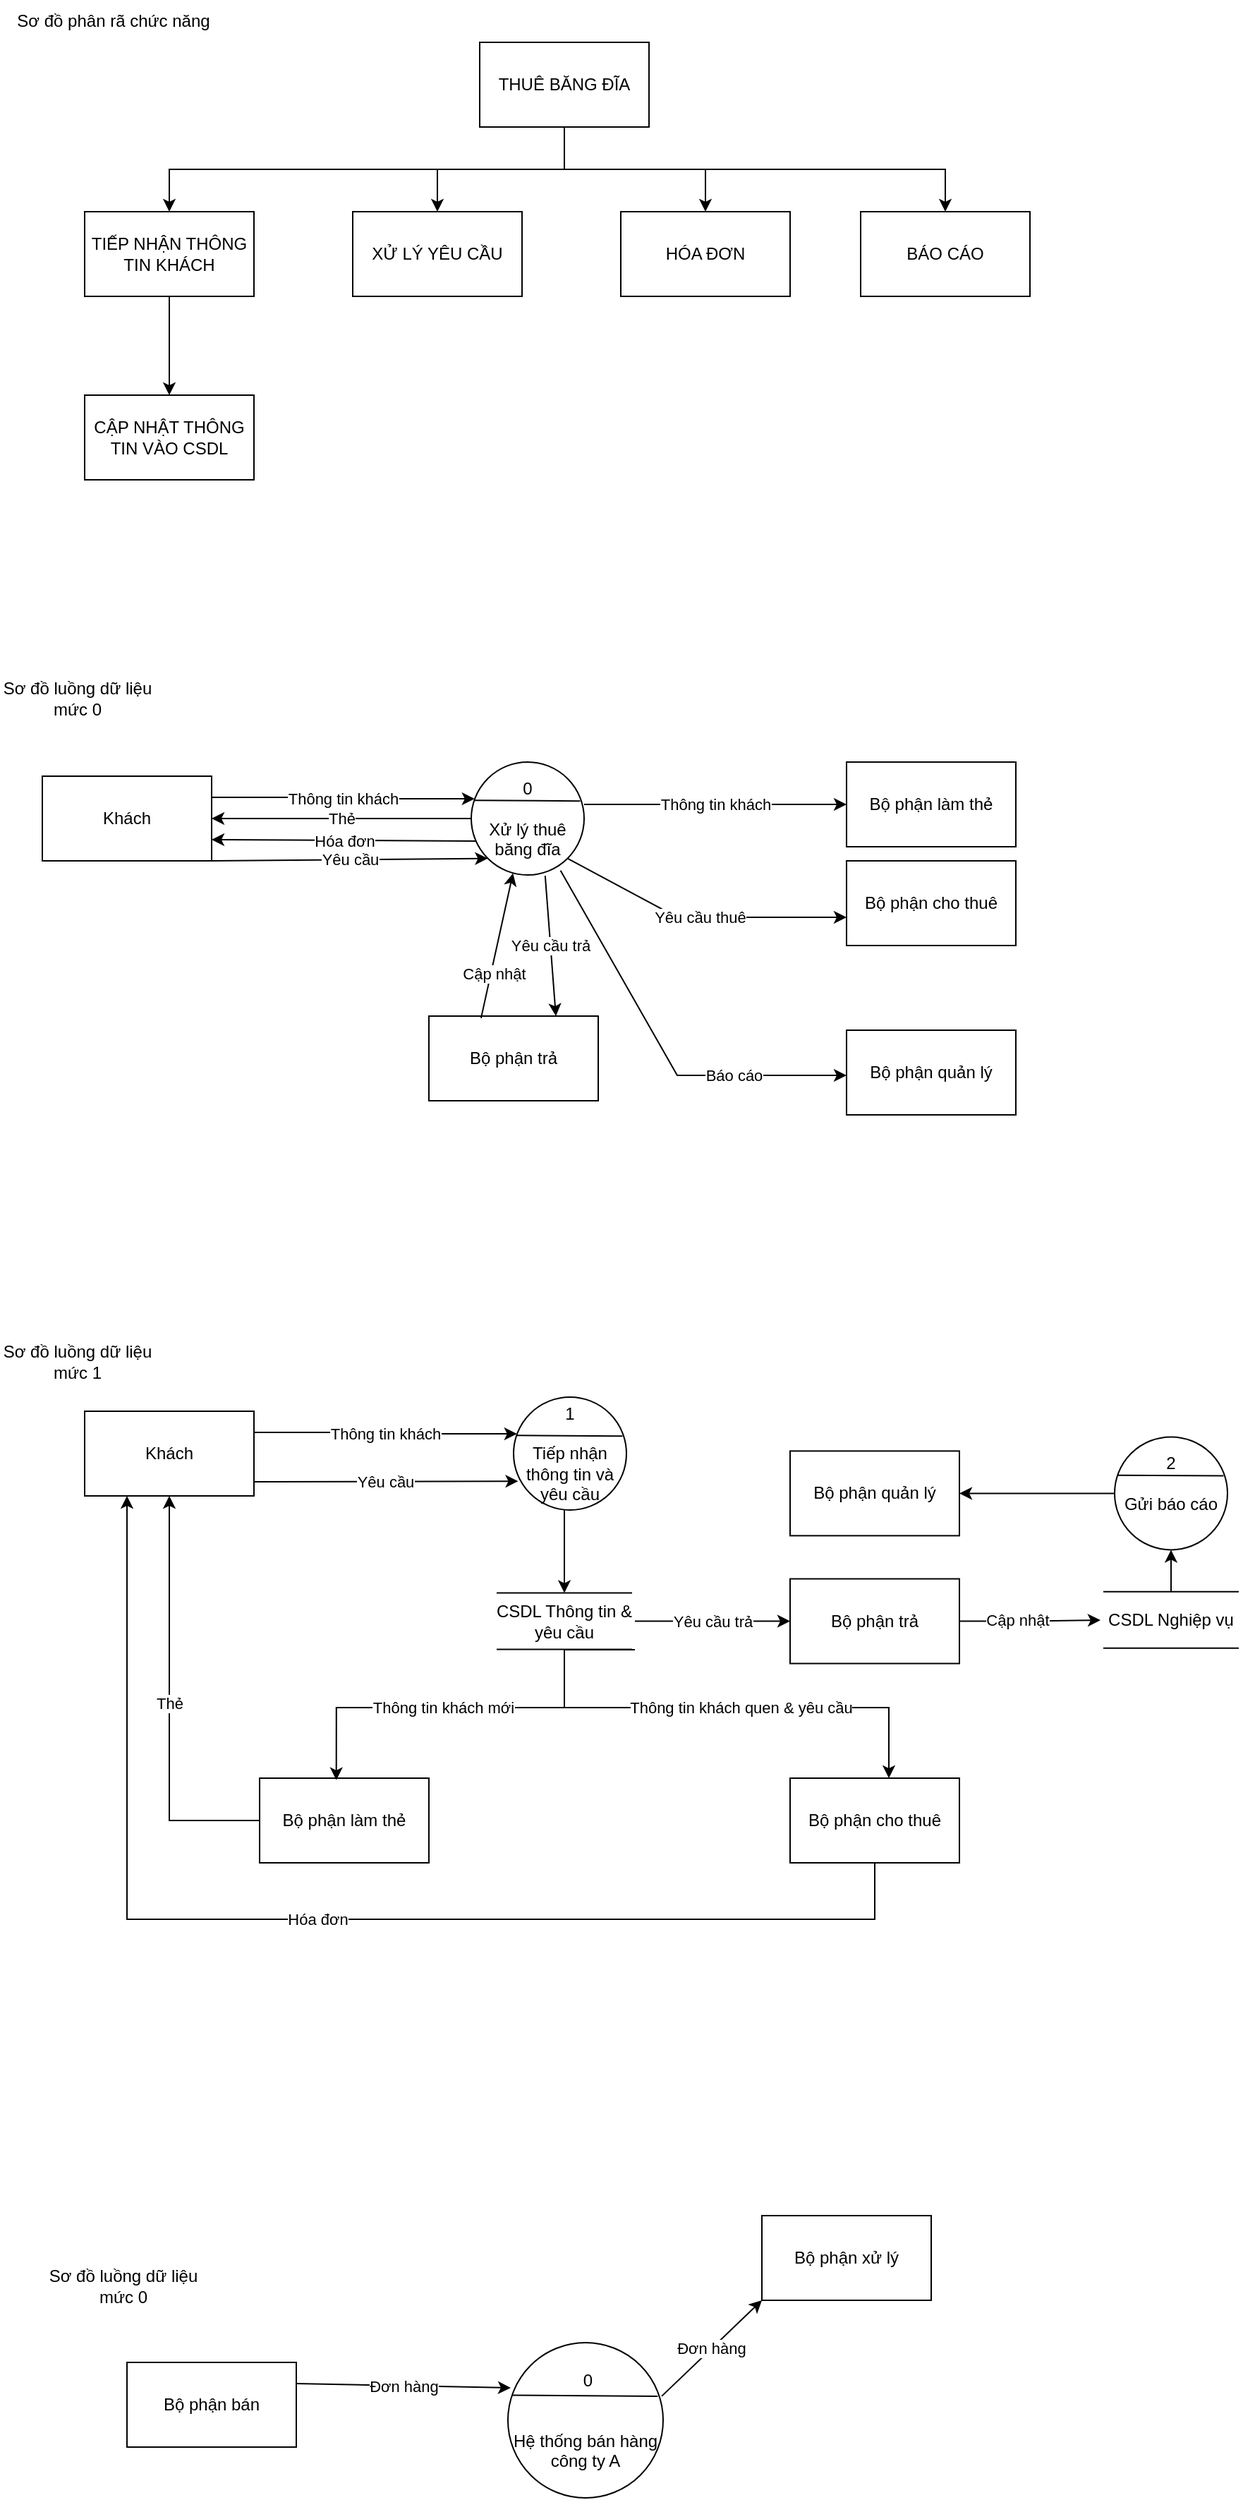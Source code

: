 <mxfile version="21.1.8" type="github">
  <diagram name="Trang-1" id="5px7r3D4sKR2rN02WqdL">
    <mxGraphModel dx="880" dy="444" grid="1" gridSize="10" guides="1" tooltips="1" connect="1" arrows="1" fold="1" page="1" pageScale="1" pageWidth="827" pageHeight="1169" math="0" shadow="0">
      <root>
        <mxCell id="0" />
        <mxCell id="1" parent="0" />
        <mxCell id="nj3y7SZ-2xfffU_VGILr-15" style="edgeStyle=orthogonalEdgeStyle;rounded=0;orthogonalLoop=1;jettySize=auto;html=1;entryX=0.5;entryY=0;entryDx=0;entryDy=0;" parent="1" source="KOxQfJe9zlFX1MplgHy2-1" target="KOxQfJe9zlFX1MplgHy2-2" edge="1">
          <mxGeometry relative="1" as="geometry">
            <Array as="points">
              <mxPoint x="440" y="170" />
              <mxPoint x="160" y="170" />
            </Array>
          </mxGeometry>
        </mxCell>
        <mxCell id="nj3y7SZ-2xfffU_VGILr-16" style="edgeStyle=orthogonalEdgeStyle;rounded=0;orthogonalLoop=1;jettySize=auto;html=1;entryX=0.5;entryY=0;entryDx=0;entryDy=0;" parent="1" source="KOxQfJe9zlFX1MplgHy2-1" target="KOxQfJe9zlFX1MplgHy2-4" edge="1">
          <mxGeometry relative="1" as="geometry" />
        </mxCell>
        <mxCell id="nj3y7SZ-2xfffU_VGILr-17" style="edgeStyle=orthogonalEdgeStyle;rounded=0;orthogonalLoop=1;jettySize=auto;html=1;entryX=0.5;entryY=0;entryDx=0;entryDy=0;" parent="1" source="KOxQfJe9zlFX1MplgHy2-1" target="KOxQfJe9zlFX1MplgHy2-6" edge="1">
          <mxGeometry relative="1" as="geometry">
            <Array as="points">
              <mxPoint x="440" y="170" />
              <mxPoint x="710" y="170" />
            </Array>
          </mxGeometry>
        </mxCell>
        <mxCell id="nj3y7SZ-2xfffU_VGILr-18" style="edgeStyle=orthogonalEdgeStyle;rounded=0;orthogonalLoop=1;jettySize=auto;html=1;entryX=0.5;entryY=0;entryDx=0;entryDy=0;" parent="1" source="KOxQfJe9zlFX1MplgHy2-1" target="KOxQfJe9zlFX1MplgHy2-5" edge="1">
          <mxGeometry relative="1" as="geometry" />
        </mxCell>
        <mxCell id="KOxQfJe9zlFX1MplgHy2-1" value="THUÊ BĂNG ĐĨA" style="rounded=0;whiteSpace=wrap;html=1;" parent="1" vertex="1">
          <mxGeometry x="380" y="80" width="120" height="60" as="geometry" />
        </mxCell>
        <mxCell id="nj3y7SZ-2xfffU_VGILr-19" style="edgeStyle=orthogonalEdgeStyle;rounded=0;orthogonalLoop=1;jettySize=auto;html=1;" parent="1" source="KOxQfJe9zlFX1MplgHy2-2" target="KOxQfJe9zlFX1MplgHy2-3" edge="1">
          <mxGeometry relative="1" as="geometry" />
        </mxCell>
        <mxCell id="KOxQfJe9zlFX1MplgHy2-2" value="TIẾP NHẬN THÔNG TIN KHÁCH" style="rounded=0;whiteSpace=wrap;html=1;" parent="1" vertex="1">
          <mxGeometry x="100" y="200" width="120" height="60" as="geometry" />
        </mxCell>
        <mxCell id="KOxQfJe9zlFX1MplgHy2-3" value="CẬP NHẬT THÔNG TIN VÀO CSDL" style="rounded=0;whiteSpace=wrap;html=1;" parent="1" vertex="1">
          <mxGeometry x="100" y="330" width="120" height="60" as="geometry" />
        </mxCell>
        <mxCell id="KOxQfJe9zlFX1MplgHy2-4" value="XỬ LÝ YÊU CẦU" style="rounded=0;whiteSpace=wrap;html=1;" parent="1" vertex="1">
          <mxGeometry x="290" y="200" width="120" height="60" as="geometry" />
        </mxCell>
        <mxCell id="KOxQfJe9zlFX1MplgHy2-5" value="HÓA ĐƠN" style="rounded=0;whiteSpace=wrap;html=1;" parent="1" vertex="1">
          <mxGeometry x="480" y="200" width="120" height="60" as="geometry" />
        </mxCell>
        <mxCell id="KOxQfJe9zlFX1MplgHy2-6" value="BÁO CÁO" style="rounded=0;whiteSpace=wrap;html=1;" parent="1" vertex="1">
          <mxGeometry x="650" y="200" width="120" height="60" as="geometry" />
        </mxCell>
        <mxCell id="KOxQfJe9zlFX1MplgHy2-7" value="Sơ đồ luồng dữ liệu mức 0" style="text;html=1;strokeColor=none;fillColor=none;align=center;verticalAlign=middle;whiteSpace=wrap;rounded=0;" parent="1" vertex="1">
          <mxGeometry x="40" y="520" width="110" height="50" as="geometry" />
        </mxCell>
        <mxCell id="KOxQfJe9zlFX1MplgHy2-8" value="Sơ đồ phân rã chức năng" style="text;html=1;align=center;verticalAlign=middle;resizable=0;points=[];autosize=1;strokeColor=none;fillColor=none;" parent="1" vertex="1">
          <mxGeometry x="40" y="50" width="160" height="30" as="geometry" />
        </mxCell>
        <mxCell id="nj3y7SZ-2xfffU_VGILr-7" value="Thẻ" style="edgeStyle=orthogonalEdgeStyle;rounded=0;orthogonalLoop=1;jettySize=auto;html=1;exitX=0;exitY=0.5;exitDx=0;exitDy=0;entryX=1;entryY=0.5;entryDx=0;entryDy=0;" parent="1" source="KOxQfJe9zlFX1MplgHy2-9" target="nj3y7SZ-2xfffU_VGILr-1" edge="1">
          <mxGeometry relative="1" as="geometry" />
        </mxCell>
        <mxCell id="KOxQfJe9zlFX1MplgHy2-9" value="0&lt;br&gt;&lt;br&gt;Xử lý thuê băng đĩa" style="ellipse;whiteSpace=wrap;html=1;aspect=fixed;" parent="1" vertex="1">
          <mxGeometry x="374" y="590" width="80" height="80" as="geometry" />
        </mxCell>
        <mxCell id="KOxQfJe9zlFX1MplgHy2-10" value="" style="endArrow=none;html=1;rounded=0;entryX=0.965;entryY=0.345;entryDx=0;entryDy=0;entryPerimeter=0;exitX=0.024;exitY=0.339;exitDx=0;exitDy=0;exitPerimeter=0;" parent="1" source="KOxQfJe9zlFX1MplgHy2-9" target="KOxQfJe9zlFX1MplgHy2-9" edge="1">
          <mxGeometry width="50" height="50" relative="1" as="geometry">
            <mxPoint x="374" y="620" as="sourcePoint" />
            <mxPoint x="424" y="570" as="targetPoint" />
          </mxGeometry>
        </mxCell>
        <mxCell id="nj3y7SZ-2xfffU_VGILr-3" value="Thông tin khách" style="edgeStyle=orthogonalEdgeStyle;rounded=0;orthogonalLoop=1;jettySize=auto;html=1;exitX=1;exitY=0.25;exitDx=0;exitDy=0;entryX=0.03;entryY=0.325;entryDx=0;entryDy=0;entryPerimeter=0;" parent="1" source="nj3y7SZ-2xfffU_VGILr-1" target="KOxQfJe9zlFX1MplgHy2-9" edge="1">
          <mxGeometry relative="1" as="geometry" />
        </mxCell>
        <mxCell id="nj3y7SZ-2xfffU_VGILr-1" value="Khách" style="rounded=0;whiteSpace=wrap;html=1;" parent="1" vertex="1">
          <mxGeometry x="70" y="600" width="120" height="60" as="geometry" />
        </mxCell>
        <mxCell id="nj3y7SZ-2xfffU_VGILr-2" value="Bộ phận làm thẻ" style="rounded=0;whiteSpace=wrap;html=1;" parent="1" vertex="1">
          <mxGeometry x="640" y="590" width="120" height="60" as="geometry" />
        </mxCell>
        <mxCell id="nj3y7SZ-2xfffU_VGILr-6" value="Hóa đơn" style="endArrow=classic;html=1;rounded=0;entryX=1;entryY=0.75;entryDx=0;entryDy=0;exitX=0.041;exitY=0.7;exitDx=0;exitDy=0;exitPerimeter=0;" parent="1" source="KOxQfJe9zlFX1MplgHy2-9" target="nj3y7SZ-2xfffU_VGILr-1" edge="1">
          <mxGeometry width="50" height="50" relative="1" as="geometry">
            <mxPoint x="360" y="580" as="sourcePoint" />
            <mxPoint x="410" y="530" as="targetPoint" />
          </mxGeometry>
        </mxCell>
        <mxCell id="nj3y7SZ-2xfffU_VGILr-10" value="Yêu cầu" style="endArrow=classic;html=1;rounded=0;exitX=1;exitY=1;exitDx=0;exitDy=0;entryX=0;entryY=1;entryDx=0;entryDy=0;" parent="1" source="nj3y7SZ-2xfffU_VGILr-1" target="KOxQfJe9zlFX1MplgHy2-9" edge="1">
          <mxGeometry width="50" height="50" relative="1" as="geometry">
            <mxPoint x="250" y="740" as="sourcePoint" />
            <mxPoint x="300" y="690" as="targetPoint" />
          </mxGeometry>
        </mxCell>
        <mxCell id="nj3y7SZ-2xfffU_VGILr-12" value="Bộ phận quản lý" style="rounded=0;whiteSpace=wrap;html=1;" parent="1" vertex="1">
          <mxGeometry x="640" y="780" width="120" height="60" as="geometry" />
        </mxCell>
        <mxCell id="nj3y7SZ-2xfffU_VGILr-20" value="Sơ đồ luồng dữ liệu mức 1" style="text;html=1;strokeColor=none;fillColor=none;align=center;verticalAlign=middle;whiteSpace=wrap;rounded=0;" parent="1" vertex="1">
          <mxGeometry x="40" y="990" width="110" height="50" as="geometry" />
        </mxCell>
        <mxCell id="nj3y7SZ-2xfffU_VGILr-23" value="1&lt;br&gt;&lt;br&gt;Tiếp nhận thông tin và yêu cầu" style="ellipse;whiteSpace=wrap;html=1;aspect=fixed;" parent="1" vertex="1">
          <mxGeometry x="404" y="1040" width="80" height="80" as="geometry" />
        </mxCell>
        <mxCell id="nj3y7SZ-2xfffU_VGILr-24" value="" style="endArrow=none;html=1;rounded=0;entryX=0.965;entryY=0.345;entryDx=0;entryDy=0;entryPerimeter=0;exitX=0.024;exitY=0.339;exitDx=0;exitDy=0;exitPerimeter=0;" parent="1" source="nj3y7SZ-2xfffU_VGILr-23" target="nj3y7SZ-2xfffU_VGILr-23" edge="1">
          <mxGeometry width="50" height="50" relative="1" as="geometry">
            <mxPoint x="404" y="1070" as="sourcePoint" />
            <mxPoint x="454" y="1020" as="targetPoint" />
          </mxGeometry>
        </mxCell>
        <mxCell id="nj3y7SZ-2xfffU_VGILr-25" value="Thông tin khách" style="edgeStyle=orthogonalEdgeStyle;rounded=0;orthogonalLoop=1;jettySize=auto;html=1;exitX=1;exitY=0.25;exitDx=0;exitDy=0;entryX=0.03;entryY=0.325;entryDx=0;entryDy=0;entryPerimeter=0;" parent="1" source="nj3y7SZ-2xfffU_VGILr-26" target="nj3y7SZ-2xfffU_VGILr-23" edge="1">
          <mxGeometry relative="1" as="geometry" />
        </mxCell>
        <mxCell id="nj3y7SZ-2xfffU_VGILr-26" value="Khách" style="rounded=0;whiteSpace=wrap;html=1;" parent="1" vertex="1">
          <mxGeometry x="100" y="1050" width="120" height="60" as="geometry" />
        </mxCell>
        <mxCell id="nj3y7SZ-2xfffU_VGILr-56" value="Thẻ" style="edgeStyle=orthogonalEdgeStyle;rounded=0;orthogonalLoop=1;jettySize=auto;html=1;entryX=0.5;entryY=1;entryDx=0;entryDy=0;" parent="1" source="nj3y7SZ-2xfffU_VGILr-27" target="nj3y7SZ-2xfffU_VGILr-26" edge="1">
          <mxGeometry relative="1" as="geometry" />
        </mxCell>
        <mxCell id="nj3y7SZ-2xfffU_VGILr-27" value="Bộ phận làm thẻ" style="rounded=0;whiteSpace=wrap;html=1;" parent="1" vertex="1">
          <mxGeometry x="224" y="1310" width="120" height="60" as="geometry" />
        </mxCell>
        <mxCell id="nj3y7SZ-2xfffU_VGILr-31" value="Bộ phận quản lý" style="rounded=0;whiteSpace=wrap;html=1;" parent="1" vertex="1">
          <mxGeometry x="600" y="1078.2" width="120" height="60" as="geometry" />
        </mxCell>
        <mxCell id="nj3y7SZ-2xfffU_VGILr-32" value="Yêu cầu" style="endArrow=classic;html=1;rounded=0;entryX=0.041;entryY=0.745;entryDx=0;entryDy=0;entryPerimeter=0;" parent="1" target="nj3y7SZ-2xfffU_VGILr-23" edge="1">
          <mxGeometry width="50" height="50" relative="1" as="geometry">
            <mxPoint x="220" y="1100" as="sourcePoint" />
            <mxPoint x="270" y="1050" as="targetPoint" />
          </mxGeometry>
        </mxCell>
        <mxCell id="nj3y7SZ-2xfffU_VGILr-35" value="Bộ phận cho thuê" style="rounded=0;whiteSpace=wrap;html=1;" parent="1" vertex="1">
          <mxGeometry x="640" y="660" width="120" height="60" as="geometry" />
        </mxCell>
        <mxCell id="nj3y7SZ-2xfffU_VGILr-38" value="Yêu cầu thuê" style="endArrow=classic;html=1;rounded=0;exitX=1;exitY=1;exitDx=0;exitDy=0;" parent="1" source="KOxQfJe9zlFX1MplgHy2-9" edge="1">
          <mxGeometry width="50" height="50" relative="1" as="geometry">
            <mxPoint x="590" y="750" as="sourcePoint" />
            <mxPoint x="640" y="700" as="targetPoint" />
            <Array as="points">
              <mxPoint x="520" y="700" />
            </Array>
          </mxGeometry>
        </mxCell>
        <mxCell id="nj3y7SZ-2xfffU_VGILr-40" value="Thông tin khách" style="endArrow=classic;html=1;rounded=0;entryX=0;entryY=0.5;entryDx=0;entryDy=0;" parent="1" target="nj3y7SZ-2xfffU_VGILr-2" edge="1">
          <mxGeometry width="50" height="50" relative="1" as="geometry">
            <mxPoint x="454" y="620" as="sourcePoint" />
            <mxPoint x="504" y="570" as="targetPoint" />
          </mxGeometry>
        </mxCell>
        <mxCell id="nj3y7SZ-2xfffU_VGILr-67" style="edgeStyle=orthogonalEdgeStyle;rounded=0;orthogonalLoop=1;jettySize=auto;html=1;exitX=0;exitY=0.5;exitDx=0;exitDy=0;" parent="1" source="nj3y7SZ-2xfffU_VGILr-41" target="nj3y7SZ-2xfffU_VGILr-31" edge="1">
          <mxGeometry relative="1" as="geometry">
            <Array as="points" />
          </mxGeometry>
        </mxCell>
        <mxCell id="nj3y7SZ-2xfffU_VGILr-41" value="2&lt;br&gt;&lt;br&gt;Gửi báo cáo&lt;br&gt;&amp;nbsp;" style="ellipse;whiteSpace=wrap;html=1;aspect=fixed;" parent="1" vertex="1">
          <mxGeometry x="830" y="1068.2" width="80" height="80" as="geometry" />
        </mxCell>
        <mxCell id="nj3y7SZ-2xfffU_VGILr-42" value="" style="endArrow=none;html=1;rounded=0;entryX=0.965;entryY=0.345;entryDx=0;entryDy=0;entryPerimeter=0;exitX=0.024;exitY=0.339;exitDx=0;exitDy=0;exitPerimeter=0;" parent="1" source="nj3y7SZ-2xfffU_VGILr-41" target="nj3y7SZ-2xfffU_VGILr-41" edge="1">
          <mxGeometry width="50" height="50" relative="1" as="geometry">
            <mxPoint x="470" y="1099.2" as="sourcePoint" />
            <mxPoint x="520" y="1049.2" as="targetPoint" />
          </mxGeometry>
        </mxCell>
        <mxCell id="nj3y7SZ-2xfffU_VGILr-60" value="Hóa đơn" style="edgeStyle=orthogonalEdgeStyle;rounded=0;orthogonalLoop=1;jettySize=auto;html=1;entryX=0.25;entryY=1;entryDx=0;entryDy=0;" parent="1" source="nj3y7SZ-2xfffU_VGILr-43" target="nj3y7SZ-2xfffU_VGILr-26" edge="1">
          <mxGeometry relative="1" as="geometry">
            <Array as="points">
              <mxPoint x="660" y="1410" />
              <mxPoint x="130" y="1410" />
            </Array>
          </mxGeometry>
        </mxCell>
        <mxCell id="nj3y7SZ-2xfffU_VGILr-64" style="edgeStyle=orthogonalEdgeStyle;rounded=0;orthogonalLoop=1;jettySize=auto;html=1;exitX=1;exitY=0.5;exitDx=0;exitDy=0;" parent="1" source="nj3y7SZ-2xfffU_VGILr-68" edge="1">
          <mxGeometry relative="1" as="geometry">
            <mxPoint x="820" y="1198" as="targetPoint" />
          </mxGeometry>
        </mxCell>
        <mxCell id="nj3y7SZ-2xfffU_VGILr-65" value="Cập nhật" style="edgeLabel;html=1;align=center;verticalAlign=middle;resizable=0;points=[];" parent="nj3y7SZ-2xfffU_VGILr-64" vertex="1" connectable="0">
          <mxGeometry x="-0.275" y="-2" relative="1" as="geometry">
            <mxPoint x="4" y="-3" as="offset" />
          </mxGeometry>
        </mxCell>
        <mxCell id="nj3y7SZ-2xfffU_VGILr-43" value="Bộ phận cho thuê" style="rounded=0;whiteSpace=wrap;html=1;" parent="1" vertex="1">
          <mxGeometry x="600" y="1310" width="120" height="60" as="geometry" />
        </mxCell>
        <mxCell id="nj3y7SZ-2xfffU_VGILr-44" value="" style="endArrow=none;html=1;rounded=0;" parent="1" edge="1">
          <mxGeometry width="50" height="50" relative="1" as="geometry">
            <mxPoint x="392" y="1178.77" as="sourcePoint" />
            <mxPoint x="488" y="1178.77" as="targetPoint" />
          </mxGeometry>
        </mxCell>
        <mxCell id="nj3y7SZ-2xfffU_VGILr-45" value="" style="endArrow=none;html=1;rounded=0;" parent="1" edge="1">
          <mxGeometry width="50" height="50" relative="1" as="geometry">
            <mxPoint x="392" y="1218.77" as="sourcePoint" />
            <mxPoint x="488" y="1218.77" as="targetPoint" />
          </mxGeometry>
        </mxCell>
        <mxCell id="nj3y7SZ-2xfffU_VGILr-51" value="Thông tin khách mới" style="edgeStyle=orthogonalEdgeStyle;rounded=0;orthogonalLoop=1;jettySize=auto;html=1;exitX=0.5;exitY=1;exitDx=0;exitDy=0;entryX=0.453;entryY=0.023;entryDx=0;entryDy=0;entryPerimeter=0;" parent="1" source="nj3y7SZ-2xfffU_VGILr-46" target="nj3y7SZ-2xfffU_VGILr-27" edge="1">
          <mxGeometry relative="1" as="geometry">
            <mxPoint x="380" y="1218.77" as="sourcePoint" />
            <Array as="points">
              <mxPoint x="440" y="1260" />
              <mxPoint x="278" y="1260" />
            </Array>
          </mxGeometry>
        </mxCell>
        <mxCell id="nj3y7SZ-2xfffU_VGILr-52" value="Thông tin khách quen &amp;amp; yêu cầu" style="edgeStyle=orthogonalEdgeStyle;rounded=0;orthogonalLoop=1;jettySize=auto;html=1;" parent="1" target="nj3y7SZ-2xfffU_VGILr-43" edge="1">
          <mxGeometry x="0.161" relative="1" as="geometry">
            <mxPoint x="490" y="1219" as="sourcePoint" />
            <Array as="points">
              <mxPoint x="440" y="1219" />
              <mxPoint x="440" y="1260" />
              <mxPoint x="670" y="1260" />
            </Array>
            <mxPoint as="offset" />
          </mxGeometry>
        </mxCell>
        <mxCell id="nj3y7SZ-2xfffU_VGILr-69" value="Yêu cầu trả" style="edgeStyle=orthogonalEdgeStyle;rounded=0;orthogonalLoop=1;jettySize=auto;html=1;entryX=0;entryY=0.5;entryDx=0;entryDy=0;" parent="1" source="nj3y7SZ-2xfffU_VGILr-46" target="nj3y7SZ-2xfffU_VGILr-68" edge="1">
          <mxGeometry relative="1" as="geometry" />
        </mxCell>
        <mxCell id="nj3y7SZ-2xfffU_VGILr-46" value="CSDL Thông tin &amp;amp; yêu cầu" style="text;html=1;strokeColor=none;fillColor=none;align=center;verticalAlign=middle;whiteSpace=wrap;rounded=0;" parent="1" vertex="1">
          <mxGeometry x="390" y="1178.77" width="100" height="40" as="geometry" />
        </mxCell>
        <mxCell id="nj3y7SZ-2xfffU_VGILr-54" value="" style="endArrow=classic;html=1;rounded=0;entryX=0.5;entryY=0;entryDx=0;entryDy=0;" parent="1" target="nj3y7SZ-2xfffU_VGILr-46" edge="1">
          <mxGeometry width="50" height="50" relative="1" as="geometry">
            <mxPoint x="440" y="1120" as="sourcePoint" />
            <mxPoint x="490" y="1070" as="targetPoint" />
          </mxGeometry>
        </mxCell>
        <mxCell id="nj3y7SZ-2xfffU_VGILr-61" value="" style="endArrow=none;html=1;rounded=0;" parent="1" edge="1">
          <mxGeometry width="50" height="50" relative="1" as="geometry">
            <mxPoint x="822" y="1177.86" as="sourcePoint" />
            <mxPoint x="918" y="1177.86" as="targetPoint" />
          </mxGeometry>
        </mxCell>
        <mxCell id="nj3y7SZ-2xfffU_VGILr-62" value="" style="endArrow=none;html=1;rounded=0;" parent="1" edge="1">
          <mxGeometry width="50" height="50" relative="1" as="geometry">
            <mxPoint x="822" y="1217.86" as="sourcePoint" />
            <mxPoint x="918" y="1217.86" as="targetPoint" />
          </mxGeometry>
        </mxCell>
        <mxCell id="nj3y7SZ-2xfffU_VGILr-66" style="edgeStyle=orthogonalEdgeStyle;rounded=0;orthogonalLoop=1;jettySize=auto;html=1;exitX=0.5;exitY=0;exitDx=0;exitDy=0;entryX=0.5;entryY=1;entryDx=0;entryDy=0;" parent="1" source="nj3y7SZ-2xfffU_VGILr-63" target="nj3y7SZ-2xfffU_VGILr-41" edge="1">
          <mxGeometry relative="1" as="geometry" />
        </mxCell>
        <mxCell id="nj3y7SZ-2xfffU_VGILr-63" value="CSDL Nghiệp vụ" style="text;html=1;strokeColor=none;fillColor=none;align=center;verticalAlign=middle;whiteSpace=wrap;rounded=0;" parent="1" vertex="1">
          <mxGeometry x="820" y="1177.86" width="100" height="40" as="geometry" />
        </mxCell>
        <mxCell id="nj3y7SZ-2xfffU_VGILr-68" value="Bộ phận trả" style="rounded=0;whiteSpace=wrap;html=1;" parent="1" vertex="1">
          <mxGeometry x="600" y="1168.77" width="120" height="60" as="geometry" />
        </mxCell>
        <mxCell id="nj3y7SZ-2xfffU_VGILr-70" value="Bộ phận trả" style="rounded=0;whiteSpace=wrap;html=1;" parent="1" vertex="1">
          <mxGeometry x="344" y="770" width="120" height="60" as="geometry" />
        </mxCell>
        <mxCell id="nj3y7SZ-2xfffU_VGILr-73" value="Báo cáo" style="endArrow=classic;html=1;rounded=0;exitX=0.791;exitY=0.961;exitDx=0;exitDy=0;exitPerimeter=0;" parent="1" source="KOxQfJe9zlFX1MplgHy2-9" edge="1">
          <mxGeometry x="0.443" width="50" height="50" relative="1" as="geometry">
            <mxPoint x="442" y="770" as="sourcePoint" />
            <mxPoint x="640" y="812" as="targetPoint" />
            <Array as="points">
              <mxPoint x="520" y="812" />
            </Array>
            <mxPoint as="offset" />
          </mxGeometry>
        </mxCell>
        <mxCell id="nj3y7SZ-2xfffU_VGILr-75" value="Yêu cầu trả" style="endArrow=classic;html=1;rounded=0;exitX=0.655;exitY=1.007;exitDx=0;exitDy=0;exitPerimeter=0;entryX=0.75;entryY=0;entryDx=0;entryDy=0;" parent="1" source="KOxQfJe9zlFX1MplgHy2-9" target="nj3y7SZ-2xfffU_VGILr-70" edge="1">
          <mxGeometry width="50" height="50" relative="1" as="geometry">
            <mxPoint x="490" y="780" as="sourcePoint" />
            <mxPoint x="540" y="730" as="targetPoint" />
          </mxGeometry>
        </mxCell>
        <mxCell id="nj3y7SZ-2xfffU_VGILr-76" value="Cập nhật" style="endArrow=classic;html=1;rounded=0;entryX=0.37;entryY=0.984;entryDx=0;entryDy=0;entryPerimeter=0;exitX=0.308;exitY=0.024;exitDx=0;exitDy=0;exitPerimeter=0;" parent="1" source="nj3y7SZ-2xfffU_VGILr-70" target="KOxQfJe9zlFX1MplgHy2-9" edge="1">
          <mxGeometry x="-0.379" y="-2" width="50" height="50" relative="1" as="geometry">
            <mxPoint x="380" y="740" as="sourcePoint" />
            <mxPoint x="434" y="790" as="targetPoint" />
            <mxPoint as="offset" />
          </mxGeometry>
        </mxCell>
        <mxCell id="G17NPDU0NutHbwTXevD7-1" value="Sơ đồ luồng dữ liệu mức 0" style="text;html=1;strokeColor=none;fillColor=none;align=center;verticalAlign=middle;whiteSpace=wrap;rounded=0;" vertex="1" parent="1">
          <mxGeometry x="65" y="1640" width="125" height="60" as="geometry" />
        </mxCell>
        <mxCell id="G17NPDU0NutHbwTXevD7-2" value="&amp;nbsp;0&lt;br&gt;&lt;br&gt;&lt;br&gt;Hệ thống bán hàng&lt;br&gt;công ty A&lt;br&gt;" style="ellipse;whiteSpace=wrap;html=1;aspect=fixed;" vertex="1" parent="1">
          <mxGeometry x="400" y="1710" width="110" height="110" as="geometry" />
        </mxCell>
        <mxCell id="G17NPDU0NutHbwTXevD7-3" value="" style="endArrow=none;html=1;rounded=0;entryX=0.965;entryY=0.345;entryDx=0;entryDy=0;entryPerimeter=0;exitX=0.024;exitY=0.339;exitDx=0;exitDy=0;exitPerimeter=0;" edge="1" source="G17NPDU0NutHbwTXevD7-2" target="G17NPDU0NutHbwTXevD7-2" parent="1">
          <mxGeometry width="50" height="50" relative="1" as="geometry">
            <mxPoint x="400" y="1740" as="sourcePoint" />
            <mxPoint x="450" y="1690" as="targetPoint" />
          </mxGeometry>
        </mxCell>
        <mxCell id="G17NPDU0NutHbwTXevD7-4" value="Bộ phận bán" style="rounded=0;whiteSpace=wrap;html=1;" vertex="1" parent="1">
          <mxGeometry x="130" y="1724" width="120" height="60" as="geometry" />
        </mxCell>
        <mxCell id="G17NPDU0NutHbwTXevD7-5" value="Đơn hàng" style="endArrow=classic;html=1;rounded=0;exitX=1;exitY=0.25;exitDx=0;exitDy=0;entryX=0.018;entryY=0.291;entryDx=0;entryDy=0;entryPerimeter=0;" edge="1" parent="1" source="G17NPDU0NutHbwTXevD7-4" target="G17NPDU0NutHbwTXevD7-2">
          <mxGeometry width="50" height="50" relative="1" as="geometry">
            <mxPoint x="430" y="1680" as="sourcePoint" />
            <mxPoint x="480" y="1630" as="targetPoint" />
          </mxGeometry>
        </mxCell>
        <mxCell id="G17NPDU0NutHbwTXevD7-6" value="Đơn hàng" style="endArrow=classic;html=1;rounded=0;exitX=0.991;exitY=0.345;exitDx=0;exitDy=0;exitPerimeter=0;" edge="1" parent="1" source="G17NPDU0NutHbwTXevD7-2">
          <mxGeometry width="50" height="50" relative="1" as="geometry">
            <mxPoint x="550" y="1740" as="sourcePoint" />
            <mxPoint x="580" y="1680" as="targetPoint" />
          </mxGeometry>
        </mxCell>
        <mxCell id="G17NPDU0NutHbwTXevD7-8" value="Bộ phận xử lý" style="rounded=0;whiteSpace=wrap;html=1;" vertex="1" parent="1">
          <mxGeometry x="580" y="1620" width="120" height="60" as="geometry" />
        </mxCell>
      </root>
    </mxGraphModel>
  </diagram>
</mxfile>
